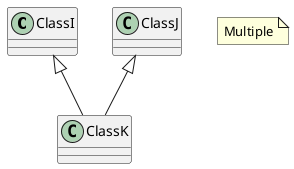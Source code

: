@startuml inheritance
skinparam classAttributeIconSize 0
ClassI <|-- ClassK
ClassJ <|-- ClassK
note "Multiple" as n
@enduml